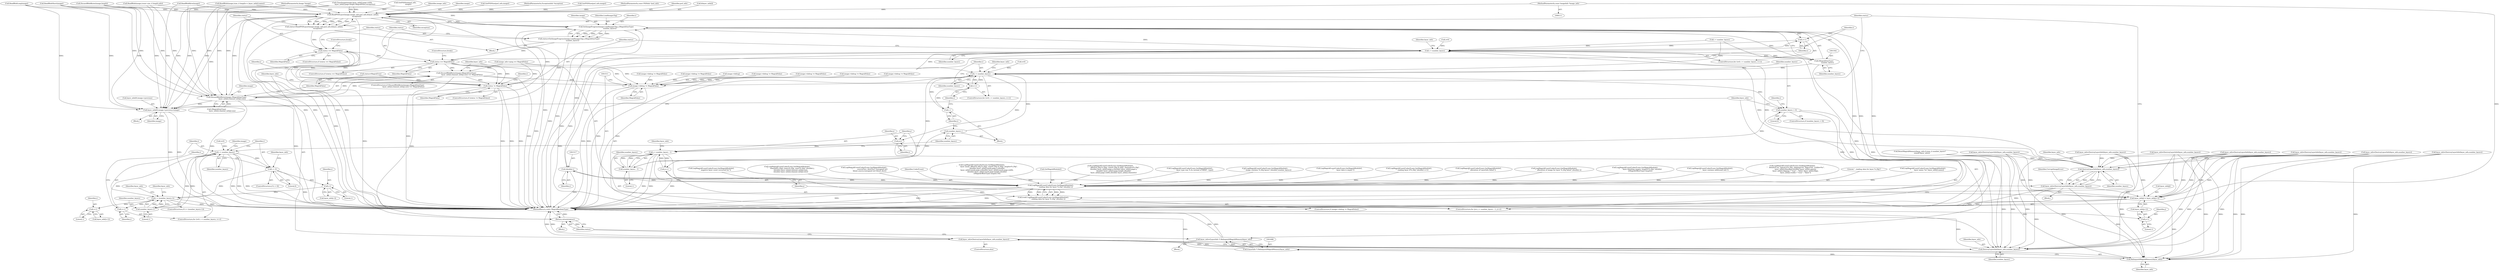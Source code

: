 digraph "0_ImageMagick_f68a98a9d385838a1c73ec960a14102949940a64@pointer" {
"1000113" [label="(MethodParameterIn,const ImageInfo *image_info)"];
"1001521" [label="(Call,ReadPSDLayer(image,image_info,psd_info,&layer_info[i],\n              exception))"];
"1001519" [label="(Call,status=ReadPSDLayer(image,image_info,psd_info,&layer_info[i],\n              exception))"];
"1001531" [label="(Call,status == MagickFalse)"];
"1001545" [label="(Call,status == MagickFalse)"];
"1001476" [label="(Call,DiscardBlobBytes(image,(MagickSizeType)\n                      layer_info[i].channel_info[j].size) == MagickFalse)"];
"1001505" [label="(Call,image->debug != MagickFalse)"];
"1001550" [label="(Call,status != MagickFalse)"];
"1001697" [label="(Return,return(status);)"];
"1001537" [label="(Call,SetImageProgress(image,LoadImagesTag,i,(MagickSizeType)\n              number_layers))"];
"1001447" [label="(Call,i++)"];
"1001444" [label="(Call,i < number_layers)"];
"1001494" [label="(Call,DestroyLayerInfo(layer_info,number_layers))"];
"1001492" [label="(Call,layer_info=DestroyLayerInfo(layer_info,number_layers))"];
"1001586" [label="(Call,layer_info[j] = layer_info[j+1])"];
"1001689" [label="(Call,RelinquishMagickMemory(layer_info))"];
"1001687" [label="(Call,(LayerInfo *) RelinquishMagickMemory(layer_info))"];
"1001685" [label="(Call,layer_info=(LayerInfo *) RelinquishMagickMemory(layer_info))"];
"1001694" [label="(Call,DestroyLayerInfo(layer_info,number_layers))"];
"1001692" [label="(Call,layer_info=DestroyLayerInfo(layer_info,number_layers))"];
"1001516" [label="(Call,(double) i)"];
"1001512" [label="(Call,LogMagickEvent(CoderEvent,GetMagickModule(),\n                \"  reading data for layer %.20g\",(double) i))"];
"1001510" [label="(Call,(void) LogMagickEvent(CoderEvent,GetMagickModule(),\n                \"  reading data for layer %.20g\",(double) i))"];
"1001541" [label="(Call,(MagickSizeType)\n              number_layers)"];
"1001558" [label="(Call,i < number_layers)"];
"1001561" [label="(Call,i++)"];
"1001576" [label="(Call,j=i)"];
"1001579" [label="(Call,j < number_layers - 1)"];
"1001584" [label="(Call,j++)"];
"1001592" [label="(Call,j+1)"];
"1001581" [label="(Call,number_layers - 1)"];
"1001595" [label="(Call,number_layers--)"];
"1001597" [label="(Call,i--)"];
"1001600" [label="(Call,number_layers > 0)"];
"1001608" [label="(Call,i < number_layers)"];
"1001615" [label="(Call,i > 0)"];
"1001629" [label="(Call,i-1)"];
"1001634" [label="(Call,i < (number_layers-1))"];
"1001611" [label="(Call,i++)"];
"1001650" [label="(Call,i+1)"];
"1001636" [label="(Call,number_layers-1)"];
"1001477" [label="(Call,DiscardBlobBytes(image,(MagickSizeType)\n                      layer_info[i].channel_info[j].size))"];
"1001676" [label="(Call,layer_info[0].image->previous=image)"];
"1001535" [label="(Call,status=SetImageProgress(image,LoadImagesTag,i,(MagickSizeType)\n              number_layers))"];
"1001598" [label="(Identifier,i)"];
"1001690" [label="(Identifier,layer_info)"];
"1000128" [label="(Call,GetPSDSize(psd_info,image))"];
"1000315" [label="(Call,ResetMagickMemory(layer_info,0,(size_t) number_layers*\n        sizeof(*layer_info)))"];
"1001585" [label="(Identifier,j)"];
"1001689" [label="(Call,RelinquishMagickMemory(layer_info))"];
"1001616" [label="(Identifier,i)"];
"1001695" [label="(Identifier,layer_info)"];
"1001677" [label="(Call,layer_info[0].image->previous)"];
"1001477" [label="(Call,DiscardBlobBytes(image,(MagickSizeType)\n                      layer_info[i].channel_info[j].size))"];
"1001202" [label="(Call,layer_info=DestroyLayerInfo(layer_info,number_layers))"];
"1001112" [label="(Call,LogMagickEvent(CoderEvent,GetMagickModule(),\n                       \"        source(%x), dest(%x)\",(unsigned int)\n                      blend_source,(unsigned int) blend_dest))"];
"1001449" [label="(Block,)"];
"1001610" [label="(Identifier,number_layers)"];
"1001604" [label="(ControlStructure,for (i=0; i < number_layers; i++))"];
"1001197" [label="(Call,DiscardBlobBytes(image,length))"];
"1001476" [label="(Call,DiscardBlobBytes(image,(MagickSizeType)\n                      layer_info[i].channel_info[j].size) == MagickFalse)"];
"1000117" [label="(Block,)"];
"1001498" [label="(Identifier,CorruptImageError)"];
"1001475" [label="(ControlStructure,if (DiscardBlobBytes(image,(MagickSizeType)\n                      layer_info[i].channel_info[j].size) == MagickFalse))"];
"1001597" [label="(Call,i--)"];
"1001575" [label="(ControlStructure,for (j=i; j < number_layers - 1; j++))"];
"1001686" [label="(Identifier,layer_info)"];
"1001658" [label="(Identifier,layer_info)"];
"1001376" [label="(Call,image->debug != MagickFalse)"];
"1001595" [label="(Call,number_layers--)"];
"1001519" [label="(Call,status=ReadPSDLayer(image,image_info,psd_info,&layer_info[i],\n              exception))"];
"1001545" [label="(Call,status == MagickFalse)"];
"1001513" [label="(Identifier,CoderEvent)"];
"1001510" [label="(Call,(void) LogMagickEvent(CoderEvent,GetMagickModule(),\n                \"  reading data for layer %.20g\",(double) i))"];
"1000116" [label="(MethodParameterIn,ExceptionInfo *exception)"];
"1001551" [label="(Identifier,status)"];
"1000195" [label="(Call,GetPSDSize(psd_info,image))"];
"1001605" [label="(Call,i=0)"];
"1001602" [label="(Literal,0)"];
"1000956" [label="(Call,LogMagickEvent(CoderEvent,GetMagickModule(),\n                    \"      layer mask: offset(%.20g,%.20g), size(%.20g,%.20g), length=%.20g\",\n                    (double) layer_info[i].mask.page.x,(double)\n                    layer_info[i].mask.page.y,(double) layer_info[i].mask.page.width,\n                    (double) layer_info[i].mask.page.height,(double)\n                    ((MagickOffsetType) length)-18))"];
"1000114" [label="(MethodParameterIn,const PSDInfo *psd_info)"];
"1001694" [label="(Call,DestroyLayerInfo(layer_info,number_layers))"];
"1001447" [label="(Call,i++)"];
"1001586" [label="(Call,layer_info[j] = layer_info[j+1])"];
"1001454" [label="(Identifier,layer_info)"];
"1001514" [label="(Call,GetMagickModule())"];
"1001584" [label="(Call,j++)"];
"1000456" [label="(Call,LogMagickEvent(CoderEvent,GetMagickModule(),\n            \"    offset(%.20g,%.20g), size(%.20g,%.20g), channels=%.20g\",\n            (double) layer_info[i].page.x,(double) layer_info[i].page.y,\n            (double) layer_info[i].page.height,(double)\n            layer_info[i].page.width,(double) layer_info[i].channels))"];
"1001696" [label="(Identifier,number_layers)"];
"1001448" [label="(Identifier,i)"];
"1001434" [label="(Call,image_info->ping == MagickFalse)"];
"1001615" [label="(Call,i > 0)"];
"1001478" [label="(Identifier,image)"];
"1001629" [label="(Call,i-1)"];
"1001630" [label="(Identifier,i)"];
"1000617" [label="(Call,LogMagickEvent(CoderEvent,GetMagickModule(),\n                \"  layer type was %.4s instead of 8BIM\", type))"];
"1001535" [label="(Call,status=SetImageProgress(image,LoadImagesTag,i,(MagickSizeType)\n              number_layers))"];
"1001539" [label="(Identifier,LoadImagesTag)"];
"1001633" [label="(ControlStructure,if (i < (number_layers-1)))"];
"1001529" [label="(Identifier,exception)"];
"1001533" [label="(Identifier,MagickFalse)"];
"1001692" [label="(Call,layer_info=DestroyLayerInfo(layer_info,number_layers))"];
"1001022" [label="(Call,layer_info=DestroyLayerInfo(layer_info,number_layers))"];
"1001651" [label="(Identifier,i)"];
"1001559" [label="(Identifier,i)"];
"1001687" [label="(Call,(LayerInfo *) RelinquishMagickMemory(layer_info))"];
"1001693" [label="(Identifier,layer_info)"];
"1001446" [label="(Identifier,number_layers)"];
"1001587" [label="(Call,layer_info[j])"];
"1001263" [label="(Call,ReadBlob(image,(const size_t) length,info))"];
"1001494" [label="(Call,DestroyLayerInfo(layer_info,number_layers))"];
"1001579" [label="(Call,j < number_layers - 1)"];
"1000260" [label="(Call,LogMagickEvent(CoderEvent,GetMagickModule(),\n          \"  image contains %.20g layers\",(double) number_layers))"];
"1001601" [label="(Identifier,number_layers)"];
"1001588" [label="(Identifier,layer_info)"];
"1001531" [label="(Call,status == MagickFalse)"];
"1001524" [label="(Identifier,psd_info)"];
"1001609" [label="(Identifier,i)"];
"1001684" [label="(Identifier,image)"];
"1001606" [label="(Identifier,i)"];
"1001308" [label="(Call,LogMagickEvent(CoderEvent,GetMagickModule(),\n                \"      layer data is empty\"))"];
"1000296" [label="(Call,image->debug != MagickFalse)"];
"1001473" [label="(Identifier,j)"];
"1001525" [label="(Call,&layer_info[i])"];
"1001574" [label="(Block,)"];
"1001543" [label="(Identifier,number_layers)"];
"1001578" [label="(Identifier,i)"];
"1001556" [label="(Identifier,i)"];
"1000437" [label="(Call,layer_info=DestroyLayerInfo(layer_info,number_layers))"];
"1001635" [label="(Identifier,i)"];
"1001698" [label="(Identifier,status)"];
"1001548" [label="(ControlStructure,break;)"];
"1001301" [label="(Call,image->debug != MagickFalse)"];
"1000345" [label="(Call,LogMagickEvent(CoderEvent,GetMagickModule(),\n            \"  reading layer #%.20g\",(double) i+1))"];
"1001493" [label="(Identifier,layer_info)"];
"1000622" [label="(Call,layer_info=DestroyLayerInfo(layer_info,number_layers))"];
"1001440" [label="(ControlStructure,for (i=0; i < number_layers; i++))"];
"1001631" [label="(Literal,1)"];
"1000545" [label="(Call,GetPSDSize(psd_info,\n            image))"];
"1001691" [label="(ControlStructure,else)"];
"1001648" [label="(Call,layer_info[i+1])"];
"1000303" [label="(Call,LogMagickEvent(CoderEvent,GetMagickModule(),\n              \"  allocation of LayerInfo failed\"))"];
"1001383" [label="(Call,LogMagickEvent(CoderEvent,GetMagickModule(),\n                \"  allocation of image for layer %.20g failed\",(double) i))"];
"1001532" [label="(Identifier,status)"];
"1001445" [label="(Identifier,i)"];
"1001341" [label="(Call,CloneImage(image,layer_info[i].page.width,\n          layer_info[i].page.height,MagickFalse,exception))"];
"1001055" [label="(Call,LogMagickEvent(CoderEvent,GetMagickModule(),\n                    \"      layer blending ranges: length=%.20g\",(double)\n                    ((MagickOffsetType) length)))"];
"1001600" [label="(Call,number_layers > 0)"];
"1001582" [label="(Identifier,number_layers)"];
"1001590" [label="(Call,layer_info[j+1])"];
"1001652" [label="(Literal,1)"];
"1001697" [label="(Return,return(status);)"];
"1001612" [label="(Identifier,i)"];
"1001560" [label="(Identifier,number_layers)"];
"1001523" [label="(Identifier,image_info)"];
"1001581" [label="(Call,number_layers - 1)"];
"1001634" [label="(Call,i < (number_layers-1))"];
"1001530" [label="(ControlStructure,if (status == MagickFalse))"];
"1001522" [label="(Identifier,image)"];
"1001583" [label="(Literal,1)"];
"1001128" [label="(Call,ReadBlobByte(image))"];
"1001506" [label="(Call,image->debug)"];
"1001617" [label="(Literal,0)"];
"1001685" [label="(Call,layer_info=(LayerInfo *) RelinquishMagickMemory(layer_info))"];
"1001479" [label="(Call,(MagickSizeType)\n                      layer_info[i].channel_info[j].size)"];
"1001536" [label="(Identifier,status)"];
"1001547" [label="(Identifier,MagickFalse)"];
"1000253" [label="(Call,image->debug != MagickFalse)"];
"1001611" [label="(Call,i++)"];
"1001444" [label="(Call,i < number_layers)"];
"1001561" [label="(Call,i++)"];
"1001541" [label="(Call,(MagickSizeType)\n              number_layers)"];
"1001540" [label="(Identifier,i)"];
"1001495" [label="(Identifier,layer_info)"];
"1001512" [label="(Call,LogMagickEvent(CoderEvent,GetMagickModule(),\n                \"  reading data for layer %.20g\",(double) i))"];
"1001509" [label="(Identifier,MagickFalse)"];
"1000768" [label="(Call,LogMagickEvent(CoderEvent,GetMagickModule(),\n                \"    layer contains additional info\"))"];
"1001622" [label="(Identifier,layer_info)"];
"1000708" [label="(Call,LogMagickEvent(CoderEvent,GetMagickModule(),\n            \"   blend=%.4s, opacity=%.20g, clipping=%s, flags=%d, visible=%s\",\n            layer_info[i].blendkey,(double) layer_info[i].opacity,\n            layer_info[i].clipping ? \"true\" : \"false\",layer_info[i].flags,\n            layer_info[i].visible ? \"true\" : \"false\"))"];
"1001614" [label="(ControlStructure,if (i > 0))"];
"1001627" [label="(Call,layer_info[i-1])"];
"1001516" [label="(Call,(double) i)"];
"1001538" [label="(Identifier,image)"];
"1001577" [label="(Identifier,j)"];
"1001515" [label="(Literal,\"  reading data for layer %.20g\")"];
"1001141" [label="(Call,ReadBlob(image,(size_t) length++,layer_info[i].name))"];
"1001603" [label="(Block,)"];
"1001441" [label="(Call,i=0)"];
"1001490" [label="(Identifier,MagickFalse)"];
"1001549" [label="(ControlStructure,if (status != MagickFalse))"];
"1001504" [label="(ControlStructure,if (image->debug != MagickFalse))"];
"1001593" [label="(Identifier,j)"];
"1001580" [label="(Identifier,j)"];
"1001676" [label="(Call,layer_info[0].image->previous=image)"];
"1001555" [label="(Call,i=0)"];
"1001552" [label="(Identifier,MagickFalse)"];
"1001562" [label="(Identifier,i)"];
"1001594" [label="(Literal,1)"];
"1000701" [label="(Call,image->debug != MagickFalse)"];
"1001638" [label="(Literal,1)"];
"1001492" [label="(Call,layer_info=DestroyLayerInfo(layer_info,number_layers))"];
"1001169" [label="(Call,LogMagickEvent(CoderEvent,GetMagickModule(),\n                \"      layer name: %s\",layer_info[i].name))"];
"1001093" [label="(Call,layer_info=DestroyLayerInfo(layer_info,number_layers))"];
"1000113" [label="(MethodParameterIn,const ImageInfo *image_info)"];
"1000751" [label="(Call,ReadBlobLong(image))"];
"1001505" [label="(Call,image->debug != MagickFalse)"];
"1001699" [label="(MethodReturn,static MagickBooleanType)"];
"1001546" [label="(Identifier,status)"];
"1001518" [label="(Identifier,i)"];
"1001554" [label="(ControlStructure,for (i=0; i < number_layers; i++))"];
"1000237" [label="(Call,LogMagickEvent(CoderEvent,GetMagickModule(),\n              \"  negative layer count corrected for\"))"];
"1000556" [label="(Call,LogMagickEvent(CoderEvent,GetMagickModule(),\n              \"    channel[%.20g]: type=%.20g, size=%.20g\",(double) j,\n              (double) layer_info[i].channel_info[j].type,\n              (double) layer_info[i].channel_info[j].size))"];
"1001162" [label="(Call,image->debug != MagickFalse)"];
"1000112" [label="(MethodParameterIn,Image *image)"];
"1001650" [label="(Call,i+1)"];
"1001491" [label="(Block,)"];
"1001643" [label="(Identifier,layer_info)"];
"1001608" [label="(Call,i < number_layers)"];
"1001599" [label="(ControlStructure,if (number_layers > 0))"];
"1001537" [label="(Call,SetImageProgress(image,LoadImagesTag,i,(MagickSizeType)\n              number_layers))"];
"1001592" [label="(Call,j+1)"];
"1001550" [label="(Call,status != MagickFalse)"];
"1001496" [label="(Identifier,number_layers)"];
"1001558" [label="(Call,i < number_layers)"];
"1000201" [label="(Call,status=MagickTrue)"];
"1001521" [label="(Call,ReadPSDLayer(image,image_info,psd_info,&layer_info[i],\n              exception))"];
"1001544" [label="(ControlStructure,if (status == MagickFalse))"];
"1001596" [label="(Identifier,number_layers)"];
"1001636" [label="(Call,number_layers-1)"];
"1001568" [label="(Identifier,layer_info)"];
"1001576" [label="(Call,j=i)"];
"1000218" [label="(Call,ReadBlobShort(image))"];
"1001273" [label="(Call,i < number_layers)"];
"1001534" [label="(ControlStructure,break;)"];
"1001232" [label="(Call,layer_info=DestroyLayerInfo(layer_info,number_layers))"];
"1001637" [label="(Identifier,number_layers)"];
"1001520" [label="(Identifier,status)"];
"1001553" [label="(Block,)"];
"1001669" [label="(Identifier,image)"];
"1001370" [label="(Call,layer_info=DestroyLayerInfo(layer_info,number_layers))"];
"1000113" -> "1000111"  [label="AST: "];
"1000113" -> "1001699"  [label="DDG: "];
"1000113" -> "1001521"  [label="DDG: "];
"1001521" -> "1001519"  [label="AST: "];
"1001521" -> "1001529"  [label="CFG: "];
"1001522" -> "1001521"  [label="AST: "];
"1001523" -> "1001521"  [label="AST: "];
"1001524" -> "1001521"  [label="AST: "];
"1001525" -> "1001521"  [label="AST: "];
"1001529" -> "1001521"  [label="AST: "];
"1001519" -> "1001521"  [label="CFG: "];
"1001521" -> "1001699"  [label="DDG: "];
"1001521" -> "1001699"  [label="DDG: "];
"1001521" -> "1001699"  [label="DDG: "];
"1001521" -> "1001699"  [label="DDG: "];
"1001521" -> "1001699"  [label="DDG: "];
"1001521" -> "1001519"  [label="DDG: "];
"1001521" -> "1001519"  [label="DDG: "];
"1001521" -> "1001519"  [label="DDG: "];
"1001521" -> "1001519"  [label="DDG: "];
"1001521" -> "1001519"  [label="DDG: "];
"1001341" -> "1001521"  [label="DDG: "];
"1001341" -> "1001521"  [label="DDG: "];
"1001128" -> "1001521"  [label="DDG: "];
"1001197" -> "1001521"  [label="DDG: "];
"1000218" -> "1001521"  [label="DDG: "];
"1001141" -> "1001521"  [label="DDG: "];
"1001537" -> "1001521"  [label="DDG: "];
"1000751" -> "1001521"  [label="DDG: "];
"1001477" -> "1001521"  [label="DDG: "];
"1001263" -> "1001521"  [label="DDG: "];
"1000112" -> "1001521"  [label="DDG: "];
"1000545" -> "1001521"  [label="DDG: "];
"1000128" -> "1001521"  [label="DDG: "];
"1000195" -> "1001521"  [label="DDG: "];
"1000114" -> "1001521"  [label="DDG: "];
"1000116" -> "1001521"  [label="DDG: "];
"1001521" -> "1001537"  [label="DDG: "];
"1001521" -> "1001676"  [label="DDG: "];
"1001519" -> "1001449"  [label="AST: "];
"1001520" -> "1001519"  [label="AST: "];
"1001532" -> "1001519"  [label="CFG: "];
"1001519" -> "1001699"  [label="DDG: "];
"1001519" -> "1001531"  [label="DDG: "];
"1001531" -> "1001530"  [label="AST: "];
"1001531" -> "1001533"  [label="CFG: "];
"1001532" -> "1001531"  [label="AST: "];
"1001533" -> "1001531"  [label="AST: "];
"1001534" -> "1001531"  [label="CFG: "];
"1001536" -> "1001531"  [label="CFG: "];
"1001531" -> "1001699"  [label="DDG: "];
"1001505" -> "1001531"  [label="DDG: "];
"1001531" -> "1001545"  [label="DDG: "];
"1001531" -> "1001550"  [label="DDG: "];
"1001531" -> "1001550"  [label="DDG: "];
"1001545" -> "1001544"  [label="AST: "];
"1001545" -> "1001547"  [label="CFG: "];
"1001546" -> "1001545"  [label="AST: "];
"1001547" -> "1001545"  [label="AST: "];
"1001548" -> "1001545"  [label="CFG: "];
"1001448" -> "1001545"  [label="CFG: "];
"1001545" -> "1001699"  [label="DDG: "];
"1001545" -> "1001476"  [label="DDG: "];
"1001545" -> "1001505"  [label="DDG: "];
"1001535" -> "1001545"  [label="DDG: "];
"1001545" -> "1001550"  [label="DDG: "];
"1001545" -> "1001550"  [label="DDG: "];
"1001476" -> "1001475"  [label="AST: "];
"1001476" -> "1001490"  [label="CFG: "];
"1001477" -> "1001476"  [label="AST: "];
"1001490" -> "1001476"  [label="AST: "];
"1001493" -> "1001476"  [label="CFG: "];
"1001473" -> "1001476"  [label="CFG: "];
"1001476" -> "1001699"  [label="DDG: "];
"1001476" -> "1001699"  [label="DDG: "];
"1001477" -> "1001476"  [label="DDG: "];
"1001477" -> "1001476"  [label="DDG: "];
"1001434" -> "1001476"  [label="DDG: "];
"1001476" -> "1001505"  [label="DDG: "];
"1001476" -> "1001550"  [label="DDG: "];
"1001505" -> "1001504"  [label="AST: "];
"1001505" -> "1001509"  [label="CFG: "];
"1001506" -> "1001505"  [label="AST: "];
"1001509" -> "1001505"  [label="AST: "];
"1001511" -> "1001505"  [label="CFG: "];
"1001520" -> "1001505"  [label="CFG: "];
"1001505" -> "1001699"  [label="DDG: "];
"1001505" -> "1001699"  [label="DDG: "];
"1000253" -> "1001505"  [label="DDG: "];
"1001301" -> "1001505"  [label="DDG: "];
"1000701" -> "1001505"  [label="DDG: "];
"1000296" -> "1001505"  [label="DDG: "];
"1001162" -> "1001505"  [label="DDG: "];
"1001376" -> "1001505"  [label="DDG: "];
"1001434" -> "1001505"  [label="DDG: "];
"1001550" -> "1001549"  [label="AST: "];
"1001550" -> "1001552"  [label="CFG: "];
"1001551" -> "1001550"  [label="AST: "];
"1001552" -> "1001550"  [label="AST: "];
"1001556" -> "1001550"  [label="CFG: "];
"1001693" -> "1001550"  [label="CFG: "];
"1001550" -> "1001699"  [label="DDG: "];
"1001550" -> "1001699"  [label="DDG: "];
"1001550" -> "1001699"  [label="DDG: "];
"1000201" -> "1001550"  [label="DDG: "];
"1001434" -> "1001550"  [label="DDG: "];
"1001550" -> "1001697"  [label="DDG: "];
"1001697" -> "1000117"  [label="AST: "];
"1001697" -> "1001698"  [label="CFG: "];
"1001698" -> "1001697"  [label="AST: "];
"1001699" -> "1001697"  [label="CFG: "];
"1001697" -> "1001699"  [label="DDG: "];
"1001698" -> "1001697"  [label="DDG: "];
"1000201" -> "1001697"  [label="DDG: "];
"1001537" -> "1001535"  [label="AST: "];
"1001537" -> "1001541"  [label="CFG: "];
"1001538" -> "1001537"  [label="AST: "];
"1001539" -> "1001537"  [label="AST: "];
"1001540" -> "1001537"  [label="AST: "];
"1001541" -> "1001537"  [label="AST: "];
"1001535" -> "1001537"  [label="CFG: "];
"1001537" -> "1001699"  [label="DDG: "];
"1001537" -> "1001699"  [label="DDG: "];
"1001537" -> "1001699"  [label="DDG: "];
"1001537" -> "1001699"  [label="DDG: "];
"1001537" -> "1001447"  [label="DDG: "];
"1001537" -> "1001477"  [label="DDG: "];
"1001537" -> "1001535"  [label="DDG: "];
"1001537" -> "1001535"  [label="DDG: "];
"1001537" -> "1001535"  [label="DDG: "];
"1001537" -> "1001535"  [label="DDG: "];
"1000112" -> "1001537"  [label="DDG: "];
"1001516" -> "1001537"  [label="DDG: "];
"1001444" -> "1001537"  [label="DDG: "];
"1001541" -> "1001537"  [label="DDG: "];
"1001537" -> "1001676"  [label="DDG: "];
"1001447" -> "1001440"  [label="AST: "];
"1001447" -> "1001448"  [label="CFG: "];
"1001448" -> "1001447"  [label="AST: "];
"1001445" -> "1001447"  [label="CFG: "];
"1001447" -> "1001444"  [label="DDG: "];
"1001444" -> "1001447"  [label="DDG: "];
"1001444" -> "1001440"  [label="AST: "];
"1001444" -> "1001446"  [label="CFG: "];
"1001445" -> "1001444"  [label="AST: "];
"1001446" -> "1001444"  [label="AST: "];
"1001454" -> "1001444"  [label="CFG: "];
"1001551" -> "1001444"  [label="CFG: "];
"1001444" -> "1001699"  [label="DDG: "];
"1001444" -> "1001699"  [label="DDG: "];
"1001441" -> "1001444"  [label="DDG: "];
"1001273" -> "1001444"  [label="DDG: "];
"1001541" -> "1001444"  [label="DDG: "];
"1001494" -> "1001444"  [label="DDG: "];
"1001444" -> "1001494"  [label="DDG: "];
"1001444" -> "1001516"  [label="DDG: "];
"1001444" -> "1001541"  [label="DDG: "];
"1001444" -> "1001558"  [label="DDG: "];
"1001444" -> "1001694"  [label="DDG: "];
"1001494" -> "1001492"  [label="AST: "];
"1001494" -> "1001496"  [label="CFG: "];
"1001495" -> "1001494"  [label="AST: "];
"1001496" -> "1001494"  [label="AST: "];
"1001492" -> "1001494"  [label="CFG: "];
"1001494" -> "1001492"  [label="DDG: "];
"1001494" -> "1001492"  [label="DDG: "];
"1001492" -> "1001494"  [label="DDG: "];
"1001232" -> "1001494"  [label="DDG: "];
"1000315" -> "1001494"  [label="DDG: "];
"1000437" -> "1001494"  [label="DDG: "];
"1001093" -> "1001494"  [label="DDG: "];
"1001202" -> "1001494"  [label="DDG: "];
"1001022" -> "1001494"  [label="DDG: "];
"1001370" -> "1001494"  [label="DDG: "];
"1000622" -> "1001494"  [label="DDG: "];
"1001492" -> "1001491"  [label="AST: "];
"1001493" -> "1001492"  [label="AST: "];
"1001498" -> "1001492"  [label="CFG: "];
"1001492" -> "1001699"  [label="DDG: "];
"1001492" -> "1001586"  [label="DDG: "];
"1001492" -> "1001689"  [label="DDG: "];
"1001492" -> "1001694"  [label="DDG: "];
"1001586" -> "1001575"  [label="AST: "];
"1001586" -> "1001590"  [label="CFG: "];
"1001587" -> "1001586"  [label="AST: "];
"1001590" -> "1001586"  [label="AST: "];
"1001585" -> "1001586"  [label="CFG: "];
"1001586" -> "1001699"  [label="DDG: "];
"1001586" -> "1001699"  [label="DDG: "];
"1001232" -> "1001586"  [label="DDG: "];
"1000315" -> "1001586"  [label="DDG: "];
"1000437" -> "1001586"  [label="DDG: "];
"1001093" -> "1001586"  [label="DDG: "];
"1001022" -> "1001586"  [label="DDG: "];
"1001370" -> "1001586"  [label="DDG: "];
"1000622" -> "1001586"  [label="DDG: "];
"1001202" -> "1001586"  [label="DDG: "];
"1001586" -> "1001689"  [label="DDG: "];
"1001689" -> "1001687"  [label="AST: "];
"1001689" -> "1001690"  [label="CFG: "];
"1001690" -> "1001689"  [label="AST: "];
"1001687" -> "1001689"  [label="CFG: "];
"1001689" -> "1001687"  [label="DDG: "];
"1001232" -> "1001689"  [label="DDG: "];
"1000315" -> "1001689"  [label="DDG: "];
"1000437" -> "1001689"  [label="DDG: "];
"1001093" -> "1001689"  [label="DDG: "];
"1001022" -> "1001689"  [label="DDG: "];
"1001370" -> "1001689"  [label="DDG: "];
"1000622" -> "1001689"  [label="DDG: "];
"1001202" -> "1001689"  [label="DDG: "];
"1001687" -> "1001685"  [label="AST: "];
"1001688" -> "1001687"  [label="AST: "];
"1001685" -> "1001687"  [label="CFG: "];
"1001687" -> "1001699"  [label="DDG: "];
"1001687" -> "1001685"  [label="DDG: "];
"1001685" -> "1001553"  [label="AST: "];
"1001686" -> "1001685"  [label="AST: "];
"1001698" -> "1001685"  [label="CFG: "];
"1001685" -> "1001699"  [label="DDG: "];
"1001685" -> "1001699"  [label="DDG: "];
"1001694" -> "1001692"  [label="AST: "];
"1001694" -> "1001696"  [label="CFG: "];
"1001695" -> "1001694"  [label="AST: "];
"1001696" -> "1001694"  [label="AST: "];
"1001692" -> "1001694"  [label="CFG: "];
"1001694" -> "1001699"  [label="DDG: "];
"1001694" -> "1001692"  [label="DDG: "];
"1001694" -> "1001692"  [label="DDG: "];
"1001232" -> "1001694"  [label="DDG: "];
"1000315" -> "1001694"  [label="DDG: "];
"1000437" -> "1001694"  [label="DDG: "];
"1001093" -> "1001694"  [label="DDG: "];
"1001202" -> "1001694"  [label="DDG: "];
"1001022" -> "1001694"  [label="DDG: "];
"1001370" -> "1001694"  [label="DDG: "];
"1000622" -> "1001694"  [label="DDG: "];
"1001273" -> "1001694"  [label="DDG: "];
"1001541" -> "1001694"  [label="DDG: "];
"1001692" -> "1001691"  [label="AST: "];
"1001693" -> "1001692"  [label="AST: "];
"1001698" -> "1001692"  [label="CFG: "];
"1001692" -> "1001699"  [label="DDG: "];
"1001692" -> "1001699"  [label="DDG: "];
"1001516" -> "1001512"  [label="AST: "];
"1001516" -> "1001518"  [label="CFG: "];
"1001517" -> "1001516"  [label="AST: "];
"1001518" -> "1001516"  [label="AST: "];
"1001512" -> "1001516"  [label="CFG: "];
"1001516" -> "1001699"  [label="DDG: "];
"1001516" -> "1001512"  [label="DDG: "];
"1001512" -> "1001510"  [label="AST: "];
"1001513" -> "1001512"  [label="AST: "];
"1001514" -> "1001512"  [label="AST: "];
"1001515" -> "1001512"  [label="AST: "];
"1001510" -> "1001512"  [label="CFG: "];
"1001512" -> "1001699"  [label="DDG: "];
"1001512" -> "1001699"  [label="DDG: "];
"1001512" -> "1001699"  [label="DDG: "];
"1001512" -> "1001510"  [label="DDG: "];
"1001512" -> "1001510"  [label="DDG: "];
"1001512" -> "1001510"  [label="DDG: "];
"1001512" -> "1001510"  [label="DDG: "];
"1001169" -> "1001512"  [label="DDG: "];
"1000456" -> "1001512"  [label="DDG: "];
"1001055" -> "1001512"  [label="DDG: "];
"1000556" -> "1001512"  [label="DDG: "];
"1000768" -> "1001512"  [label="DDG: "];
"1000237" -> "1001512"  [label="DDG: "];
"1000956" -> "1001512"  [label="DDG: "];
"1001383" -> "1001512"  [label="DDG: "];
"1001308" -> "1001512"  [label="DDG: "];
"1000708" -> "1001512"  [label="DDG: "];
"1001112" -> "1001512"  [label="DDG: "];
"1000617" -> "1001512"  [label="DDG: "];
"1000303" -> "1001512"  [label="DDG: "];
"1000260" -> "1001512"  [label="DDG: "];
"1000345" -> "1001512"  [label="DDG: "];
"1001510" -> "1001504"  [label="AST: "];
"1001511" -> "1001510"  [label="AST: "];
"1001520" -> "1001510"  [label="CFG: "];
"1001510" -> "1001699"  [label="DDG: "];
"1001510" -> "1001699"  [label="DDG: "];
"1001541" -> "1001543"  [label="CFG: "];
"1001542" -> "1001541"  [label="AST: "];
"1001543" -> "1001541"  [label="AST: "];
"1001541" -> "1001558"  [label="DDG: "];
"1001558" -> "1001554"  [label="AST: "];
"1001558" -> "1001560"  [label="CFG: "];
"1001559" -> "1001558"  [label="AST: "];
"1001560" -> "1001558"  [label="AST: "];
"1001568" -> "1001558"  [label="CFG: "];
"1001601" -> "1001558"  [label="CFG: "];
"1001558" -> "1001699"  [label="DDG: "];
"1001558" -> "1001699"  [label="DDG: "];
"1001555" -> "1001558"  [label="DDG: "];
"1001561" -> "1001558"  [label="DDG: "];
"1001273" -> "1001558"  [label="DDG: "];
"1001595" -> "1001558"  [label="DDG: "];
"1001558" -> "1001561"  [label="DDG: "];
"1001558" -> "1001576"  [label="DDG: "];
"1001558" -> "1001581"  [label="DDG: "];
"1001558" -> "1001597"  [label="DDG: "];
"1001558" -> "1001600"  [label="DDG: "];
"1001561" -> "1001554"  [label="AST: "];
"1001561" -> "1001562"  [label="CFG: "];
"1001562" -> "1001561"  [label="AST: "];
"1001559" -> "1001561"  [label="CFG: "];
"1001597" -> "1001561"  [label="DDG: "];
"1001576" -> "1001575"  [label="AST: "];
"1001576" -> "1001578"  [label="CFG: "];
"1001577" -> "1001576"  [label="AST: "];
"1001578" -> "1001576"  [label="AST: "];
"1001580" -> "1001576"  [label="CFG: "];
"1001576" -> "1001579"  [label="DDG: "];
"1001579" -> "1001575"  [label="AST: "];
"1001579" -> "1001581"  [label="CFG: "];
"1001580" -> "1001579"  [label="AST: "];
"1001581" -> "1001579"  [label="AST: "];
"1001588" -> "1001579"  [label="CFG: "];
"1001596" -> "1001579"  [label="CFG: "];
"1001579" -> "1001699"  [label="DDG: "];
"1001579" -> "1001699"  [label="DDG: "];
"1001579" -> "1001699"  [label="DDG: "];
"1001584" -> "1001579"  [label="DDG: "];
"1001581" -> "1001579"  [label="DDG: "];
"1001581" -> "1001579"  [label="DDG: "];
"1001579" -> "1001584"  [label="DDG: "];
"1001579" -> "1001592"  [label="DDG: "];
"1001584" -> "1001575"  [label="AST: "];
"1001584" -> "1001585"  [label="CFG: "];
"1001585" -> "1001584"  [label="AST: "];
"1001580" -> "1001584"  [label="CFG: "];
"1001592" -> "1001590"  [label="AST: "];
"1001592" -> "1001594"  [label="CFG: "];
"1001593" -> "1001592"  [label="AST: "];
"1001594" -> "1001592"  [label="AST: "];
"1001590" -> "1001592"  [label="CFG: "];
"1001581" -> "1001583"  [label="CFG: "];
"1001582" -> "1001581"  [label="AST: "];
"1001583" -> "1001581"  [label="AST: "];
"1001581" -> "1001595"  [label="DDG: "];
"1001595" -> "1001574"  [label="AST: "];
"1001595" -> "1001596"  [label="CFG: "];
"1001596" -> "1001595"  [label="AST: "];
"1001598" -> "1001595"  [label="CFG: "];
"1001597" -> "1001574"  [label="AST: "];
"1001597" -> "1001598"  [label="CFG: "];
"1001598" -> "1001597"  [label="AST: "];
"1001562" -> "1001597"  [label="CFG: "];
"1001600" -> "1001599"  [label="AST: "];
"1001600" -> "1001602"  [label="CFG: "];
"1001601" -> "1001600"  [label="AST: "];
"1001602" -> "1001600"  [label="AST: "];
"1001606" -> "1001600"  [label="CFG: "];
"1001686" -> "1001600"  [label="CFG: "];
"1001600" -> "1001699"  [label="DDG: "];
"1001600" -> "1001699"  [label="DDG: "];
"1001600" -> "1001608"  [label="DDG: "];
"1001608" -> "1001604"  [label="AST: "];
"1001608" -> "1001610"  [label="CFG: "];
"1001609" -> "1001608"  [label="AST: "];
"1001610" -> "1001608"  [label="AST: "];
"1001616" -> "1001608"  [label="CFG: "];
"1001669" -> "1001608"  [label="CFG: "];
"1001608" -> "1001699"  [label="DDG: "];
"1001608" -> "1001699"  [label="DDG: "];
"1001608" -> "1001699"  [label="DDG: "];
"1001611" -> "1001608"  [label="DDG: "];
"1001605" -> "1001608"  [label="DDG: "];
"1001636" -> "1001608"  [label="DDG: "];
"1001608" -> "1001615"  [label="DDG: "];
"1001608" -> "1001636"  [label="DDG: "];
"1001615" -> "1001614"  [label="AST: "];
"1001615" -> "1001617"  [label="CFG: "];
"1001616" -> "1001615"  [label="AST: "];
"1001617" -> "1001615"  [label="AST: "];
"1001622" -> "1001615"  [label="CFG: "];
"1001635" -> "1001615"  [label="CFG: "];
"1001615" -> "1001699"  [label="DDG: "];
"1001615" -> "1001629"  [label="DDG: "];
"1001615" -> "1001634"  [label="DDG: "];
"1001629" -> "1001627"  [label="AST: "];
"1001629" -> "1001631"  [label="CFG: "];
"1001630" -> "1001629"  [label="AST: "];
"1001631" -> "1001629"  [label="AST: "];
"1001627" -> "1001629"  [label="CFG: "];
"1001629" -> "1001634"  [label="DDG: "];
"1001634" -> "1001633"  [label="AST: "];
"1001634" -> "1001636"  [label="CFG: "];
"1001635" -> "1001634"  [label="AST: "];
"1001636" -> "1001634"  [label="AST: "];
"1001643" -> "1001634"  [label="CFG: "];
"1001658" -> "1001634"  [label="CFG: "];
"1001634" -> "1001699"  [label="DDG: "];
"1001634" -> "1001699"  [label="DDG: "];
"1001634" -> "1001611"  [label="DDG: "];
"1001636" -> "1001634"  [label="DDG: "];
"1001636" -> "1001634"  [label="DDG: "];
"1001634" -> "1001650"  [label="DDG: "];
"1001611" -> "1001604"  [label="AST: "];
"1001611" -> "1001612"  [label="CFG: "];
"1001612" -> "1001611"  [label="AST: "];
"1001609" -> "1001611"  [label="CFG: "];
"1001650" -> "1001648"  [label="AST: "];
"1001650" -> "1001652"  [label="CFG: "];
"1001651" -> "1001650"  [label="AST: "];
"1001652" -> "1001650"  [label="AST: "];
"1001648" -> "1001650"  [label="CFG: "];
"1001636" -> "1001638"  [label="CFG: "];
"1001637" -> "1001636"  [label="AST: "];
"1001638" -> "1001636"  [label="AST: "];
"1001477" -> "1001479"  [label="CFG: "];
"1001478" -> "1001477"  [label="AST: "];
"1001479" -> "1001477"  [label="AST: "];
"1001490" -> "1001477"  [label="CFG: "];
"1001477" -> "1001699"  [label="DDG: "];
"1001477" -> "1001699"  [label="DDG: "];
"1001341" -> "1001477"  [label="DDG: "];
"1001128" -> "1001477"  [label="DDG: "];
"1001197" -> "1001477"  [label="DDG: "];
"1000218" -> "1001477"  [label="DDG: "];
"1001141" -> "1001477"  [label="DDG: "];
"1000751" -> "1001477"  [label="DDG: "];
"1001263" -> "1001477"  [label="DDG: "];
"1000112" -> "1001477"  [label="DDG: "];
"1001479" -> "1001477"  [label="DDG: "];
"1001477" -> "1001676"  [label="DDG: "];
"1001676" -> "1001603"  [label="AST: "];
"1001676" -> "1001684"  [label="CFG: "];
"1001677" -> "1001676"  [label="AST: "];
"1001684" -> "1001676"  [label="AST: "];
"1001686" -> "1001676"  [label="CFG: "];
"1001676" -> "1001699"  [label="DDG: "];
"1001676" -> "1001699"  [label="DDG: "];
"1001341" -> "1001676"  [label="DDG: "];
"1001128" -> "1001676"  [label="DDG: "];
"1001197" -> "1001676"  [label="DDG: "];
"1000218" -> "1001676"  [label="DDG: "];
"1001141" -> "1001676"  [label="DDG: "];
"1000751" -> "1001676"  [label="DDG: "];
"1001263" -> "1001676"  [label="DDG: "];
"1000112" -> "1001676"  [label="DDG: "];
"1001535" -> "1001449"  [label="AST: "];
"1001536" -> "1001535"  [label="AST: "];
"1001546" -> "1001535"  [label="CFG: "];
"1001535" -> "1001699"  [label="DDG: "];
}
